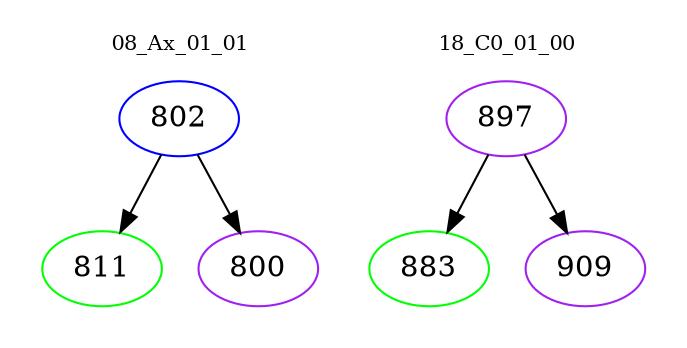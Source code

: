 digraph{
subgraph cluster_0 {
color = white
label = "08_Ax_01_01";
fontsize=10;
T0_802 [label="802", color="blue"]
T0_802 -> T0_811 [color="black"]
T0_811 [label="811", color="green"]
T0_802 -> T0_800 [color="black"]
T0_800 [label="800", color="purple"]
}
subgraph cluster_1 {
color = white
label = "18_C0_01_00";
fontsize=10;
T1_897 [label="897", color="purple"]
T1_897 -> T1_883 [color="black"]
T1_883 [label="883", color="green"]
T1_897 -> T1_909 [color="black"]
T1_909 [label="909", color="purple"]
}
}
